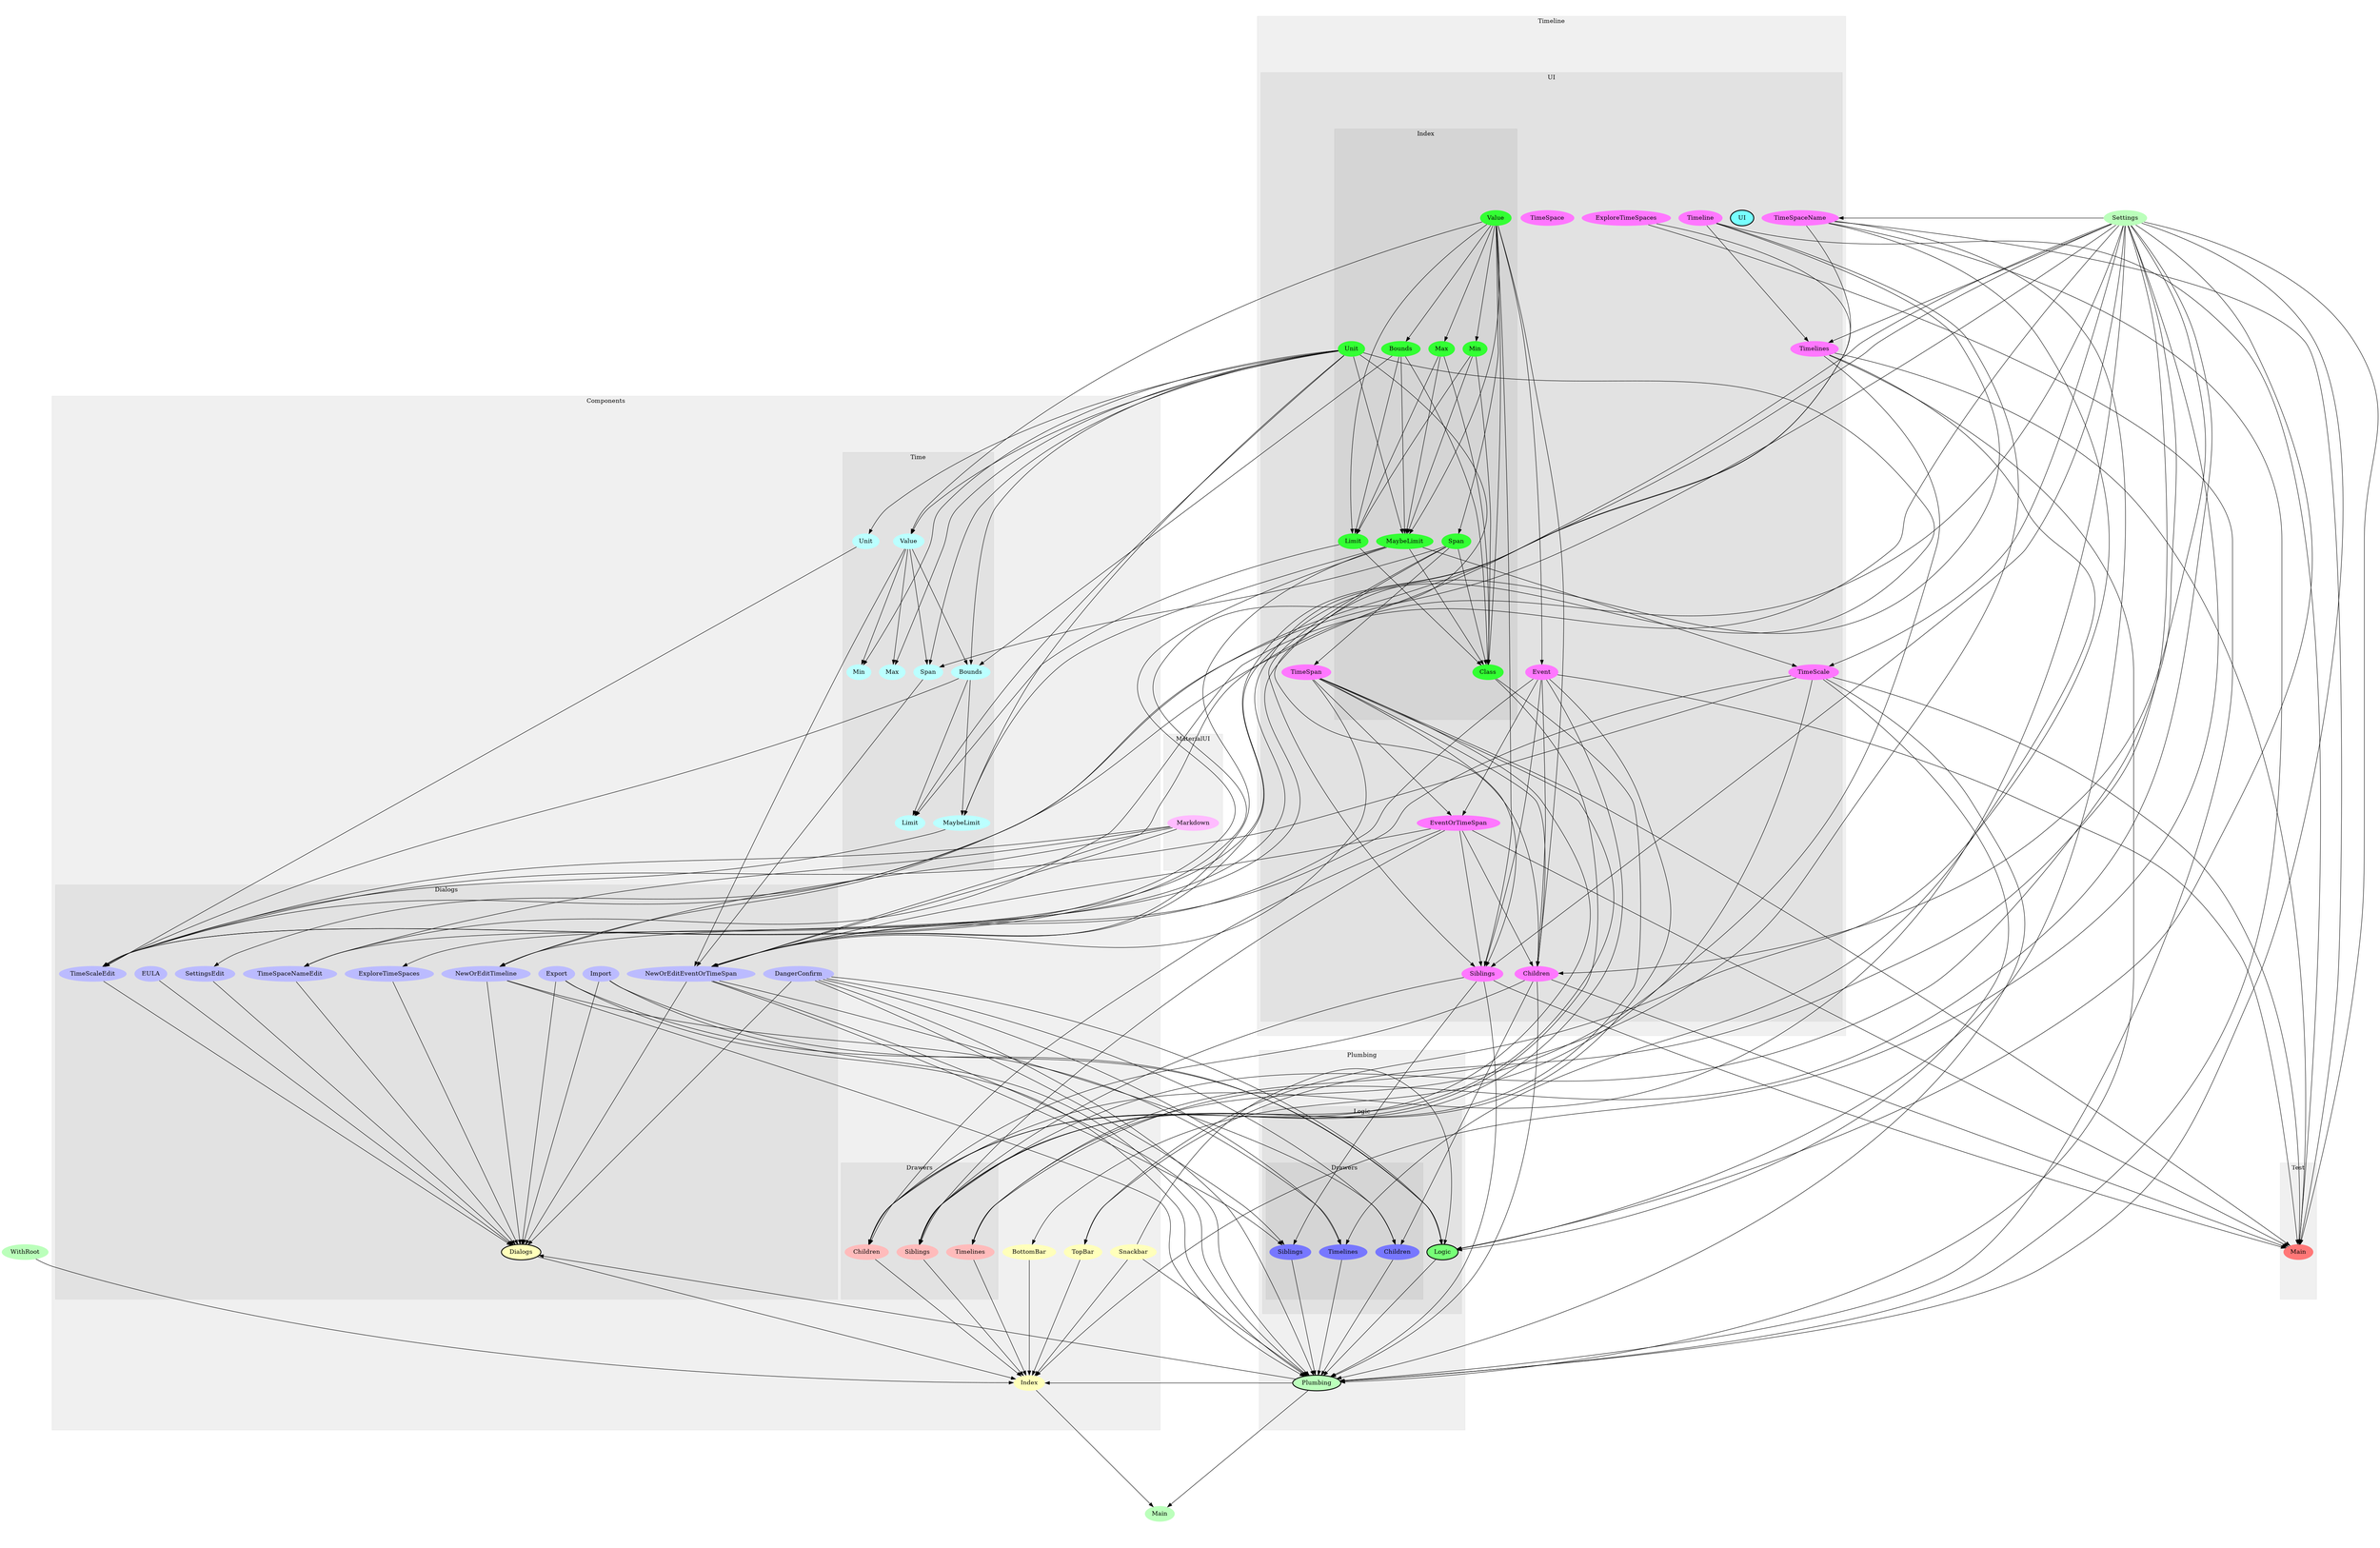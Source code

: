 digraph Modules {
size="48,32";
ratio="fill";
u25[label="WithRoot",style="filled",fillcolor="#bbffbb",penwidth="0"];
u26[label="Settings",style="filled",fillcolor="#bbffbb",penwidth="0"];
u54[label="Main",style="filled",fillcolor="#bbffbb",penwidth="0"];
subgraph cluster_0 {
label="Components";
color="#0000000F";
style="filled";
u39[label="TopBar",style="filled",fillcolor="#ffffbb",penwidth="0"];
u40[label="Snackbar",style="filled",fillcolor="#ffffbb",penwidth="0"];
u41[label="Index",style="filled",fillcolor="#ffffbb",penwidth="0"];
u52[label="BottomBar",style="filled",fillcolor="#ffffbb",penwidth="0"];
subgraph cluster_1 {
label="Dialogs";
color="#0000000F";
style="filled";
u53[label="Dialogs",style="filled,bold",fillcolor="#ffffbb"];
u42[label="ExploreTimeSpaces",style="filled",fillcolor="#bbbbff",penwidth="0"];
u43[label="NewOrEditTimeline",style="filled",fillcolor="#bbbbff",penwidth="0"];
u44[label="EULA",style="filled",fillcolor="#bbbbff",penwidth="0"];
u45[label="SettingsEdit",style="filled",fillcolor="#bbbbff",penwidth="0"];
u46[label="TimeSpaceNameEdit",style="filled",fillcolor="#bbbbff",penwidth="0"];
u47[label="Export",style="filled",fillcolor="#bbbbff",penwidth="0"];
u48[label="Import",style="filled",fillcolor="#bbbbff",penwidth="0"];
u49[label="DangerConfirm",style="filled",fillcolor="#bbbbff",penwidth="0"];
u50[label="TimeScaleEdit",style="filled",fillcolor="#bbbbff",penwidth="0"];
u51[label="NewOrEditEventOrTimeSpan",style="filled",fillcolor="#bbbbff",penwidth="0"];

}
subgraph cluster_2 {
label="Drawers";
color="#0000000F";
style="filled";
u36[label="Children",style="filled",fillcolor="#ffbbbb",penwidth="0"];
u37[label="Siblings",style="filled",fillcolor="#ffbbbb",penwidth="0"];
u38[label="Timelines",style="filled",fillcolor="#ffbbbb",penwidth="0"];

}
subgraph cluster_3 {
label="Time";
color="#0000000F";
style="filled";
u28[label="Unit",style="filled",fillcolor="#bbffff",penwidth="0"];
u29[label="Span",style="filled",fillcolor="#bbffff",penwidth="0"];
u30[label="MaybeLimit",style="filled",fillcolor="#bbffff",penwidth="0"];
u31[label="Value",style="filled",fillcolor="#bbffff",penwidth="0"];
u32[label="Bounds",style="filled",fillcolor="#bbffff",penwidth="0"];
u33[label="Limit",style="filled",fillcolor="#bbffff",penwidth="0"];
u34[label="Max",style="filled",fillcolor="#bbffff",penwidth="0"];
u35[label="Min",style="filled",fillcolor="#bbffff",penwidth="0"];

}

}
subgraph cluster_4 {
label="MaterialUI";
color="#0000000F";
style="filled";
u27[label="Markdown",style="filled",fillcolor="#ffbbff",penwidth="0"];

}
subgraph cluster_5 {
label="Plumbing";
color="#0000000F";
style="filled";
u55[label="Plumbing",style="filled,bold",fillcolor="#bbffbb"];
subgraph cluster_6 {
label="Logic";
color="#0000000F";
style="filled";
u3[label="Logic",style="filled,bold",fillcolor="#77ff77"];
subgraph cluster_7 {
label="Drawers";
color="#0000000F";
style="filled";
u0[label="Children",style="filled",fillcolor="#7777ff",penwidth="0"];
u1[label="Siblings",style="filled",fillcolor="#7777ff",penwidth="0"];
u2[label="Timelines",style="filled",fillcolor="#7777ff",penwidth="0"];

}

}

}
subgraph cluster_8 {
label="Test";
color="#0000000F";
style="filled";
u56[label="Main",style="filled",fillcolor="#ff7777",penwidth="0"];

}
subgraph cluster_9 {
label="Timeline";
color="#0000000F";
style="filled";
subgraph cluster_10 {
label="UI";
color="#0000000F";
style="filled";
u4[label="UI",style="filled,bold",fillcolor="#77ffff"];
u5[label="EventOrTimeSpan",style="filled",fillcolor="#ff77ff",penwidth="0"];
u6[label="ExploreTimeSpaces",style="filled",fillcolor="#ff77ff",penwidth="0"];
u7[label="Timeline",style="filled",fillcolor="#ff77ff",penwidth="0"];
u17[label="TimeSpace",style="filled",fillcolor="#ff77ff",penwidth="0"];
u18[label="TimeSpan",style="filled",fillcolor="#ff77ff",penwidth="0"];
u19[label="Event",style="filled",fillcolor="#ff77ff",penwidth="0"];
u20[label="Children",style="filled",fillcolor="#ff77ff",penwidth="0"];
u21[label="TimeScale",style="filled",fillcolor="#ff77ff",penwidth="0"];
u22[label="Siblings",style="filled",fillcolor="#ff77ff",penwidth="0"];
u23[label="Timelines",style="filled",fillcolor="#ff77ff",penwidth="0"];
u24[label="TimeSpaceName",style="filled",fillcolor="#ff77ff",penwidth="0"];
subgraph cluster_11 {
label="Index";
color="#0000000F";
style="filled";
u8[label="Unit",style="filled",fillcolor="#33ff33",penwidth="0"];
u9[label="Span",style="filled",fillcolor="#33ff33",penwidth="0"];
u10[label="MaybeLimit",style="filled",fillcolor="#33ff33",penwidth="0"];
u11[label="Class",style="filled",fillcolor="#33ff33",penwidth="0"];
u12[label="Value",style="filled",fillcolor="#33ff33",penwidth="0"];
u13[label="Bounds",style="filled",fillcolor="#33ff33",penwidth="0"];
u14[label="Limit",style="filled",fillcolor="#33ff33",penwidth="0"];
u15[label="Max",style="filled",fillcolor="#33ff33",penwidth="0"];
u16[label="Min",style="filled",fillcolor="#33ff33",penwidth="0"];

}

}

}
u20 -> u0;
u49 -> u0;
u51 -> u0;
u22 -> u1;
u49 -> u1;
u51 -> u1;
u23 -> u2;
u43 -> u2;
u49 -> u2;
u21 -> u3;
u24 -> u3;
u26 -> u3;
u40 -> u3;
u47 -> u3;
u48 -> u3;
u49 -> u3;
u18 -> u5;
u19 -> u5;
u12 -> u9;
u8 -> u10;
u12 -> u10;
u13 -> u10;
u15 -> u10;
u16 -> u10;
u9 -> u11;
u10 -> u11;
u12 -> u11;
u13 -> u11;
u14 -> u11;
u15 -> u11;
u16 -> u11;
u12 -> u13;
u12 -> u14;
u13 -> u14;
u15 -> u14;
u16 -> u14;
u12 -> u15;
u12 -> u16;
u9 -> u18;
u12 -> u19;
u5 -> u20;
u9 -> u20;
u12 -> u20;
u18 -> u20;
u19 -> u20;
u26 -> u20;
u10 -> u21;
u26 -> u21;
u5 -> u22;
u9 -> u22;
u12 -> u22;
u18 -> u22;
u19 -> u22;
u26 -> u22;
u7 -> u23;
u26 -> u23;
u26 -> u24;
u8 -> u28;
u8 -> u29;
u9 -> u29;
u31 -> u29;
u8 -> u30;
u10 -> u30;
u32 -> u30;
u8 -> u31;
u12 -> u31;
u8 -> u32;
u13 -> u32;
u31 -> u32;
u8 -> u33;
u14 -> u33;
u32 -> u33;
u8 -> u34;
u31 -> u34;
u8 -> u35;
u31 -> u35;
u5 -> u36;
u11 -> u36;
u18 -> u36;
u19 -> u36;
u20 -> u36;
u26 -> u36;
u5 -> u37;
u11 -> u37;
u18 -> u37;
u19 -> u37;
u22 -> u37;
u26 -> u37;
u7 -> u38;
u23 -> u38;
u26 -> u38;
u24 -> u39;
u26 -> u39;
u25 -> u41;
u26 -> u41;
u36 -> u41;
u37 -> u41;
u38 -> u41;
u39 -> u41;
u40 -> u41;
u52 -> u41;
u53 -> u41;
u55 -> u41;
u6 -> u42;
u7 -> u43;
u26 -> u43;
u27 -> u43;
u26 -> u45;
u24 -> u46;
u26 -> u46;
u27 -> u46;
u8 -> u50;
u10 -> u50;
u21 -> u50;
u26 -> u50;
u27 -> u50;
u28 -> u50;
u30 -> u50;
u32 -> u50;
u5 -> u51;
u8 -> u51;
u10 -> u51;
u18 -> u51;
u19 -> u51;
u21 -> u51;
u26 -> u51;
u27 -> u51;
u29 -> u51;
u31 -> u51;
u21 -> u52;
u42 -> u53;
u43 -> u53;
u44 -> u53;
u45 -> u53;
u46 -> u53;
u47 -> u53;
u48 -> u53;
u49 -> u53;
u50 -> u53;
u51 -> u53;
u55 -> u53;
u41 -> u54;
u55 -> u54;
u0 -> u55;
u1 -> u55;
u2 -> u55;
u3 -> u55;
u6 -> u55;
u20 -> u55;
u21 -> u55;
u22 -> u55;
u23 -> u55;
u24 -> u55;
u26 -> u55;
u40 -> u55;
u43 -> u55;
u47 -> u55;
u48 -> u55;
u49 -> u55;
u51 -> u55;
u5 -> u56;
u7 -> u56;
u18 -> u56;
u19 -> u56;
u20 -> u56;
u21 -> u56;
u22 -> u56;
u23 -> u56;
u24 -> u56;
u26 -> u56;

}
